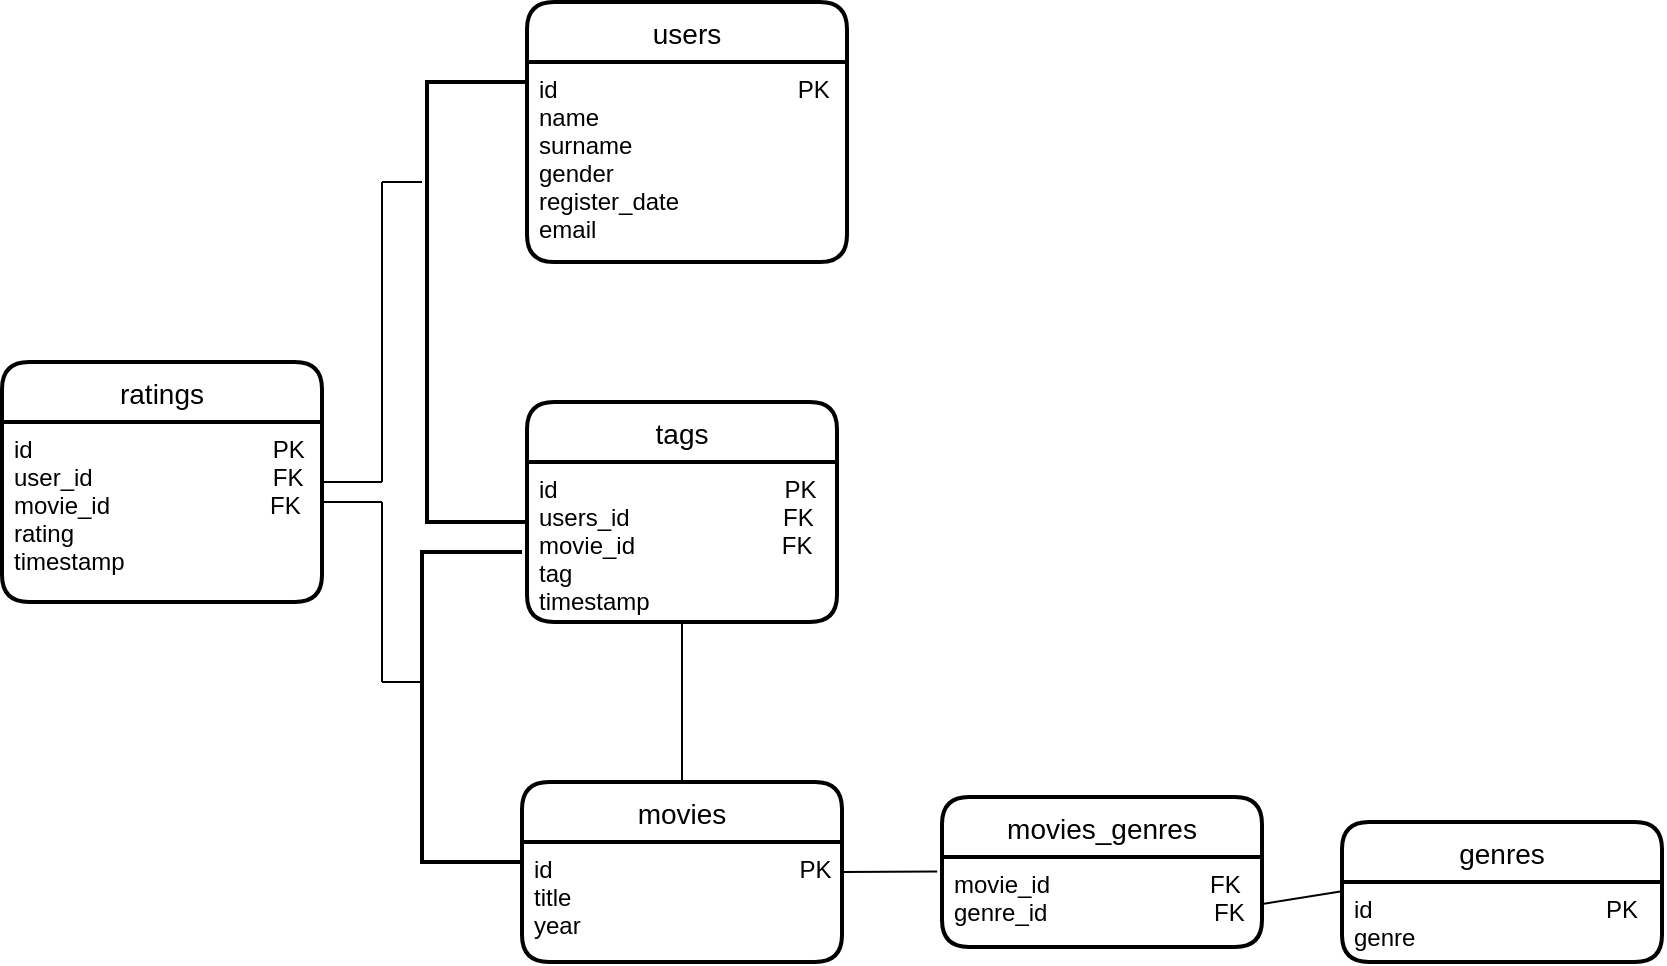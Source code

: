<mxfile version="14.1.2" type="github">
  <diagram id="LBYzpvDlrrYWJJtRtiba" name="Page-1">
    <mxGraphModel dx="1730" dy="920" grid="1" gridSize="10" guides="1" tooltips="1" connect="1" arrows="1" fold="1" page="1" pageScale="1" pageWidth="827" pageHeight="1169" math="0" shadow="0">
      <root>
        <mxCell id="0" />
        <mxCell id="1" parent="0" />
        <mxCell id="Q6rxHM2VwbGKasHHVfGn-41" value="" style="endArrow=none;html=1;rounded=0;" edge="1" parent="1">
          <mxGeometry width="50" height="50" relative="1" as="geometry">
            <mxPoint x="211" y="290" as="sourcePoint" />
            <mxPoint x="240" y="290" as="targetPoint" />
            <Array as="points" />
          </mxGeometry>
        </mxCell>
        <mxCell id="Q6rxHM2VwbGKasHHVfGn-8" value="" style="endArrow=none;html=1;exitX=0.5;exitY=1;exitDx=0;exitDy=0;entryX=0.5;entryY=0;entryDx=0;entryDy=0;" edge="1" parent="1" source="Q6rxHM2VwbGKasHHVfGn-14" target="Q6rxHM2VwbGKasHHVfGn-15">
          <mxGeometry width="50" height="50" relative="1" as="geometry">
            <mxPoint x="390" y="250" as="sourcePoint" />
            <mxPoint x="390" y="190" as="targetPoint" />
          </mxGeometry>
        </mxCell>
        <mxCell id="Q6rxHM2VwbGKasHHVfGn-15" value="movies" style="swimlane;childLayout=stackLayout;horizontal=1;startSize=30;horizontalStack=0;rounded=1;fontSize=14;fontStyle=0;strokeWidth=2;resizeParent=0;resizeLast=1;shadow=0;dashed=0;align=center;" vertex="1" parent="1">
          <mxGeometry x="310" y="430" width="160" height="90" as="geometry" />
        </mxCell>
        <mxCell id="Q6rxHM2VwbGKasHHVfGn-16" value="id                                     PK  &#xa;title&#xa;year" style="align=left;strokeColor=none;fillColor=none;spacingLeft=4;fontSize=12;verticalAlign=top;resizable=0;rotatable=0;part=1;" vertex="1" parent="Q6rxHM2VwbGKasHHVfGn-15">
          <mxGeometry y="30" width="160" height="60" as="geometry" />
        </mxCell>
        <mxCell id="Q6rxHM2VwbGKasHHVfGn-18" value="users" style="swimlane;childLayout=stackLayout;horizontal=1;startSize=30;horizontalStack=0;rounded=1;fontSize=14;fontStyle=0;strokeWidth=2;resizeParent=0;resizeLast=1;shadow=0;dashed=0;align=center;" vertex="1" parent="1">
          <mxGeometry x="312.5" y="40" width="160" height="130" as="geometry" />
        </mxCell>
        <mxCell id="Q6rxHM2VwbGKasHHVfGn-19" value="id                                    PK&#xa;name&#xa;surname&#xa;gender&#xa;register_date&#xa;email" style="align=left;strokeColor=none;fillColor=none;spacingLeft=4;fontSize=12;verticalAlign=top;resizable=0;rotatable=0;part=1;" vertex="1" parent="Q6rxHM2VwbGKasHHVfGn-18">
          <mxGeometry y="30" width="160" height="100" as="geometry" />
        </mxCell>
        <mxCell id="Q6rxHM2VwbGKasHHVfGn-20" value="ratings" style="swimlane;childLayout=stackLayout;horizontal=1;startSize=30;horizontalStack=0;rounded=1;fontSize=14;fontStyle=0;strokeWidth=2;resizeParent=0;resizeLast=1;shadow=0;dashed=0;align=center;" vertex="1" parent="1">
          <mxGeometry x="50" y="220" width="160" height="120" as="geometry" />
        </mxCell>
        <mxCell id="Q6rxHM2VwbGKasHHVfGn-21" value="id                                    PK&#xa;user_id                           FK&#xa;movie_id                        FK  &#xa;rating&#xa;timestamp" style="align=left;strokeColor=none;fillColor=none;spacingLeft=4;fontSize=12;verticalAlign=top;resizable=0;rotatable=0;part=1;" vertex="1" parent="Q6rxHM2VwbGKasHHVfGn-20">
          <mxGeometry y="30" width="160" height="90" as="geometry" />
        </mxCell>
        <mxCell id="Q6rxHM2VwbGKasHHVfGn-22" value="movies_genres" style="swimlane;childLayout=stackLayout;horizontal=1;startSize=30;horizontalStack=0;rounded=1;fontSize=14;fontStyle=0;strokeWidth=2;resizeParent=0;resizeLast=1;shadow=0;dashed=0;align=center;" vertex="1" parent="1">
          <mxGeometry x="520" y="437.5" width="160" height="75" as="geometry" />
        </mxCell>
        <mxCell id="Q6rxHM2VwbGKasHHVfGn-23" value="movie_id                        FK&#xa;genre_id                         FK" style="align=left;strokeColor=none;fillColor=none;spacingLeft=4;fontSize=12;verticalAlign=top;resizable=0;rotatable=0;part=1;" vertex="1" parent="Q6rxHM2VwbGKasHHVfGn-22">
          <mxGeometry y="30" width="160" height="45" as="geometry" />
        </mxCell>
        <mxCell id="Q6rxHM2VwbGKasHHVfGn-24" value="genres" style="swimlane;childLayout=stackLayout;horizontal=1;startSize=30;horizontalStack=0;rounded=1;fontSize=14;fontStyle=0;strokeWidth=2;resizeParent=0;resizeLast=1;shadow=0;dashed=0;align=center;" vertex="1" parent="1">
          <mxGeometry x="720" y="450" width="160" height="70" as="geometry" />
        </mxCell>
        <mxCell id="Q6rxHM2VwbGKasHHVfGn-34" value="" style="endArrow=none;html=1;rounded=0;entryX=-0.005;entryY=0.118;entryDx=0;entryDy=0;entryPerimeter=0;" edge="1" parent="Q6rxHM2VwbGKasHHVfGn-24" target="Q6rxHM2VwbGKasHHVfGn-25">
          <mxGeometry relative="1" as="geometry">
            <mxPoint x="-40" y="41" as="sourcePoint" />
            <mxPoint x="120" y="39.5" as="targetPoint" />
          </mxGeometry>
        </mxCell>
        <mxCell id="Q6rxHM2VwbGKasHHVfGn-25" value="id                                   PK    &#xa;genre" style="align=left;strokeColor=none;fillColor=none;spacingLeft=4;fontSize=12;verticalAlign=top;resizable=0;rotatable=0;part=1;" vertex="1" parent="Q6rxHM2VwbGKasHHVfGn-24">
          <mxGeometry y="30" width="160" height="40" as="geometry" />
        </mxCell>
        <mxCell id="Q6rxHM2VwbGKasHHVfGn-13" value="tags" style="swimlane;childLayout=stackLayout;horizontal=1;startSize=30;horizontalStack=0;rounded=1;fontSize=14;fontStyle=0;strokeWidth=2;resizeParent=0;resizeLast=1;shadow=0;dashed=0;align=center;" vertex="1" parent="1">
          <mxGeometry x="312.5" y="240" width="155" height="110" as="geometry" />
        </mxCell>
        <mxCell id="Q6rxHM2VwbGKasHHVfGn-14" value="id                                  PK&#xa;users_id                       FK&#xa;movie_id                      FK &#xa;tag&#xa;timestamp" style="align=left;strokeColor=none;fillColor=none;spacingLeft=4;fontSize=12;verticalAlign=top;resizable=0;rotatable=0;part=1;" vertex="1" parent="Q6rxHM2VwbGKasHHVfGn-13">
          <mxGeometry y="30" width="155" height="80" as="geometry" />
        </mxCell>
        <mxCell id="Q6rxHM2VwbGKasHHVfGn-39" value="" style="endArrow=none;html=1;rounded=0;exitX=1;exitY=0.25;exitDx=0;exitDy=0;" edge="1" parent="1">
          <mxGeometry width="50" height="50" relative="1" as="geometry">
            <mxPoint x="210" y="280" as="sourcePoint" />
            <mxPoint x="240" y="280" as="targetPoint" />
          </mxGeometry>
        </mxCell>
        <mxCell id="Q6rxHM2VwbGKasHHVfGn-40" value="" style="strokeWidth=2;html=1;shape=mxgraph.flowchart.annotation_1;align=left;pointerEvents=1;" vertex="1" parent="1">
          <mxGeometry x="262.5" y="80" width="50" height="220" as="geometry" />
        </mxCell>
        <mxCell id="Q6rxHM2VwbGKasHHVfGn-33" value="" style="endArrow=none;html=1;rounded=0;exitX=1;exitY=0.25;exitDx=0;exitDy=0;entryX=-0.015;entryY=0.162;entryDx=0;entryDy=0;entryPerimeter=0;" edge="1" parent="1" source="Q6rxHM2VwbGKasHHVfGn-16" target="Q6rxHM2VwbGKasHHVfGn-23">
          <mxGeometry relative="1" as="geometry">
            <mxPoint x="480" y="81" as="sourcePoint" />
            <mxPoint x="510" y="81" as="targetPoint" />
          </mxGeometry>
        </mxCell>
        <mxCell id="Q6rxHM2VwbGKasHHVfGn-42" value="" style="strokeWidth=2;html=1;shape=mxgraph.flowchart.annotation_1;align=left;pointerEvents=1;" vertex="1" parent="1">
          <mxGeometry x="260" y="315" width="50" height="155" as="geometry" />
        </mxCell>
        <mxCell id="Q6rxHM2VwbGKasHHVfGn-43" value="" style="endArrow=none;html=1;" edge="1" parent="1">
          <mxGeometry width="50" height="50" relative="1" as="geometry">
            <mxPoint x="240" y="280" as="sourcePoint" />
            <mxPoint x="240" y="130" as="targetPoint" />
          </mxGeometry>
        </mxCell>
        <mxCell id="Q6rxHM2VwbGKasHHVfGn-44" value="" style="endArrow=none;html=1;" edge="1" parent="1">
          <mxGeometry width="50" height="50" relative="1" as="geometry">
            <mxPoint x="240" y="130" as="sourcePoint" />
            <mxPoint x="260" y="130" as="targetPoint" />
          </mxGeometry>
        </mxCell>
        <mxCell id="Q6rxHM2VwbGKasHHVfGn-45" value="" style="endArrow=none;html=1;" edge="1" parent="1">
          <mxGeometry width="50" height="50" relative="1" as="geometry">
            <mxPoint x="240" y="380" as="sourcePoint" />
            <mxPoint x="240" y="290" as="targetPoint" />
          </mxGeometry>
        </mxCell>
        <mxCell id="Q6rxHM2VwbGKasHHVfGn-46" value="" style="endArrow=none;html=1;" edge="1" parent="1">
          <mxGeometry width="50" height="50" relative="1" as="geometry">
            <mxPoint x="240" y="380" as="sourcePoint" />
            <mxPoint x="260" y="380" as="targetPoint" />
          </mxGeometry>
        </mxCell>
      </root>
    </mxGraphModel>
  </diagram>
</mxfile>
